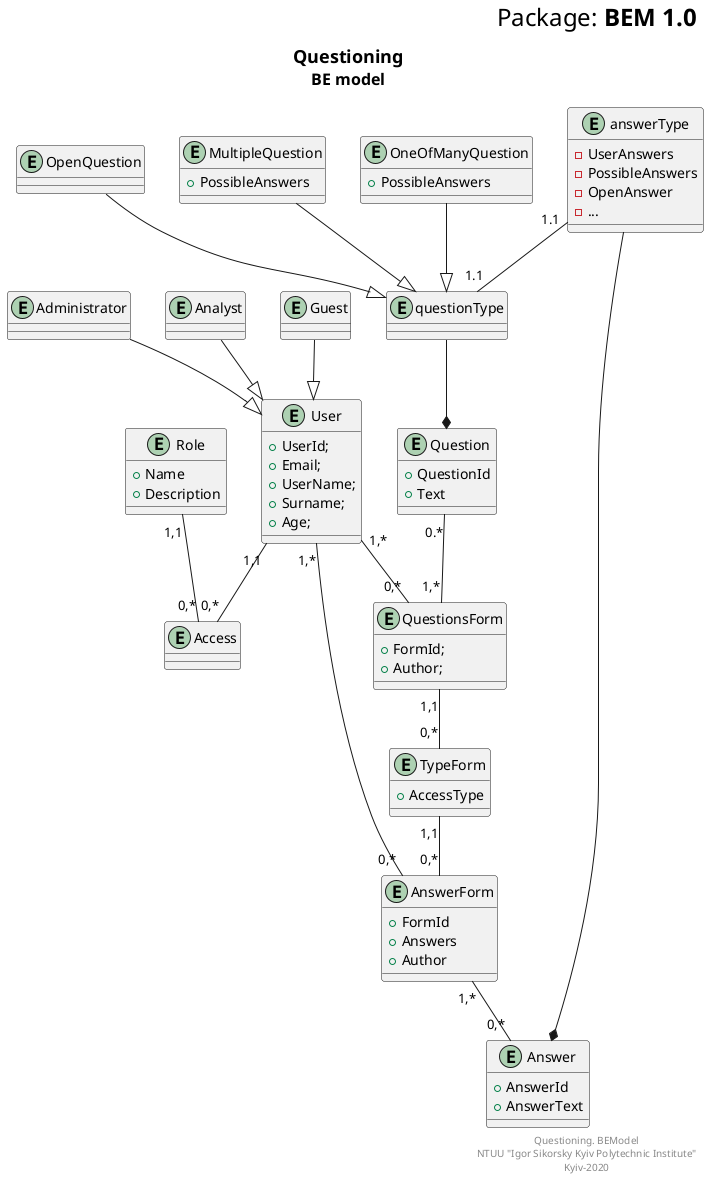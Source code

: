 @startuml
right header
<font size=24 color=black>Package: <b>BEM 1.0
end header

title
<font size=18 color=black>Questioning
<font size=16 color=black>BE model
end title


entity User {
    + UserId;
    + Email;
    + UserName;
    + Surname;
    + Age;
}

entity Administrator
entity Analyst
entity Guest

entity Access
entity Role {
 + Name
 + Description
}

Role "1,1"--"0,*" Access

User "1,1"--"0,*" Access

Administrator --|> User
Analyst --|> User
Guest --|> User



entity QuestionsForm{
 + FormId;
 + Author;
}

entity TypeForm {
 + AccessType
}





entity Question {
+ QuestionId
+ Text
}

entity questionType

entity OneOfManyQuestion {
+ PossibleAnswers
}

entity OpenQuestion 

entity MultipleQuestion {
+ PossibleAnswers
}

MultipleQuestion --|> questionType
OpenQuestion --|> questionType
OneOfManyQuestion --|> questionType

questionType --* Question


Question  "0.*"--"1,*" QuestionsForm
QuestionsForm "1,1"--"0,*" TypeForm


entity AnswerForm {
 + FormId
 + Answers
 + Author
}



entity Answer {
 + AnswerId
 + AnswerText
}

entity answerType{
 - UserAnswers
 - PossibleAnswers 
 - OpenAnswer 
 - ...
}

answerType "1.1"--"1.1" questionType
TypeForm "1,1"--"0,*" AnswerForm

answerType --* Answer

AnswerForm "1,*"--"0,*" Answer



User "1,*"--"0,*" AnswerForm
User "1,*"--"0,*" QuestionsForm

right footer
Questioning. BEModel
NTUU "Igor Sikorsky Kyiv Polytechnic Institute"
Kyiv-2020
end footer
@enduml

